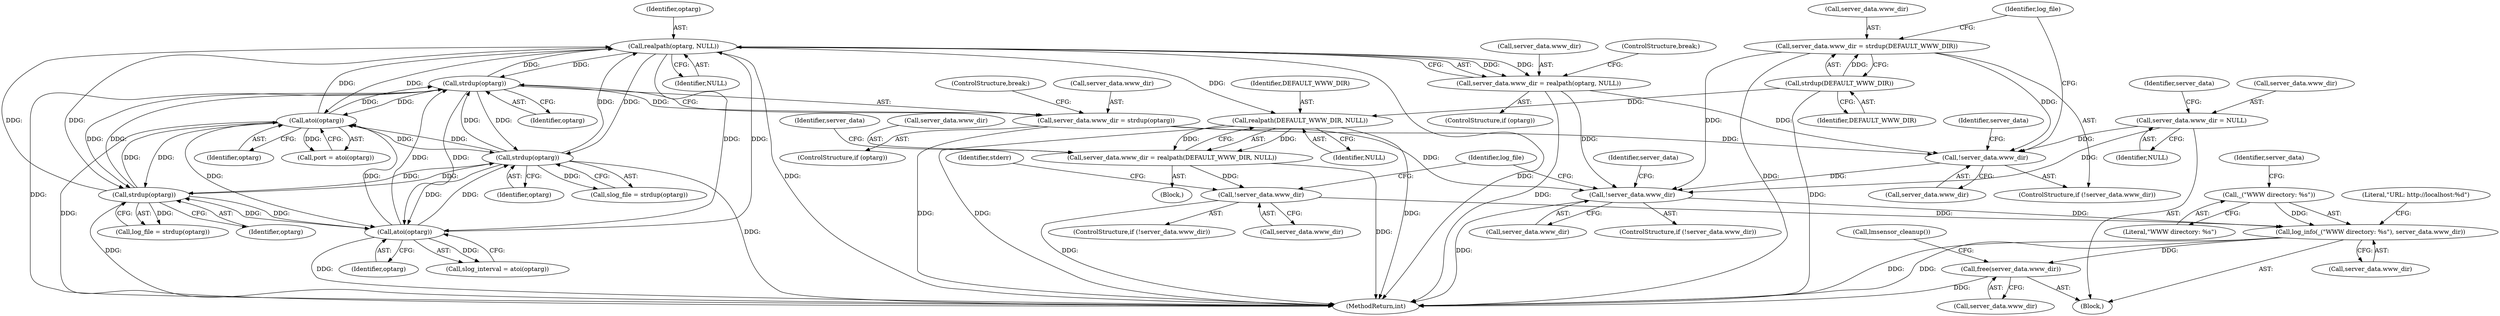 digraph "0_wpitchoune_8b10426dcc0246c1712a99460dd470dcb1cc4d9c_0@API" {
"1000418" [label="(Call,free(server_data.www_dir))"];
"1000334" [label="(Call,log_info(_(\"WWW directory: %s\"), server_data.www_dir))"];
"1000335" [label="(Call,_(\"WWW directory: %s\"))"];
"1000290" [label="(Call,!server_data.www_dir)"];
"1000267" [label="(Call,!server_data.www_dir)"];
"1000174" [label="(Call,server_data.www_dir = strdup(optarg))"];
"1000178" [label="(Call,strdup(optarg))"];
"1000186" [label="(Call,atoi(optarg))"];
"1000229" [label="(Call,strdup(optarg))"];
"1000201" [label="(Call,realpath(optarg, NULL))"];
"1000214" [label="(Call,strdup(optarg))"];
"1000243" [label="(Call,atoi(optarg))"];
"1000197" [label="(Call,server_data.www_dir = realpath(optarg, NULL))"];
"1000127" [label="(Call,server_data.www_dir = NULL)"];
"1000271" [label="(Call,server_data.www_dir = strdup(DEFAULT_WWW_DIR))"];
"1000275" [label="(Call,strdup(DEFAULT_WWW_DIR))"];
"1000303" [label="(Call,!server_data.www_dir)"];
"1000295" [label="(Call,server_data.www_dir = realpath(DEFAULT_WWW_DIR, NULL))"];
"1000299" [label="(Call,realpath(DEFAULT_WWW_DIR, NULL))"];
"1000197" [label="(Call,server_data.www_dir = realpath(optarg, NULL))"];
"1000279" [label="(Identifier,log_file)"];
"1000175" [label="(Call,server_data.www_dir)"];
"1000198" [label="(Call,server_data.www_dir)"];
"1000243" [label="(Call,atoi(optarg))"];
"1000316" [label="(Identifier,log_file)"];
"1000128" [label="(Call,server_data.www_dir)"];
"1000267" [label="(Call,!server_data.www_dir)"];
"1000186" [label="(Call,atoi(optarg))"];
"1000334" [label="(Call,log_info(_(\"WWW directory: %s\"), server_data.www_dir))"];
"1000335" [label="(Call,_(\"WWW directory: %s\"))"];
"1000273" [label="(Identifier,server_data)"];
"1000422" [label="(Call,lmsensor_cleanup())"];
"1000294" [label="(Block,)"];
"1000297" [label="(Identifier,server_data)"];
"1000291" [label="(Call,server_data.www_dir)"];
"1000212" [label="(Call,log_file = strdup(optarg))"];
"1000215" [label="(Identifier,optarg)"];
"1000180" [label="(ControlStructure,break;)"];
"1000303" [label="(Call,!server_data.www_dir)"];
"1000301" [label="(Identifier,NULL)"];
"1000104" [label="(Block,)"];
"1000204" [label="(ControlStructure,break;)"];
"1000295" [label="(Call,server_data.www_dir = realpath(DEFAULT_WWW_DIR, NULL))"];
"1000305" [label="(Identifier,server_data)"];
"1000432" [label="(MethodReturn,int)"];
"1000184" [label="(Call,port = atoi(optarg))"];
"1000418" [label="(Call,free(server_data.www_dir))"];
"1000337" [label="(Call,server_data.www_dir)"];
"1000290" [label="(Call,!server_data.www_dir)"];
"1000271" [label="(Call,server_data.www_dir = strdup(DEFAULT_WWW_DIR))"];
"1000309" [label="(Identifier,stderr)"];
"1000214" [label="(Call,strdup(optarg))"];
"1000135" [label="(Identifier,server_data)"];
"1000289" [label="(ControlStructure,if (!server_data.www_dir))"];
"1000203" [label="(Identifier,NULL)"];
"1000230" [label="(Identifier,optarg)"];
"1000419" [label="(Call,server_data.www_dir)"];
"1000299" [label="(Call,realpath(DEFAULT_WWW_DIR, NULL))"];
"1000178" [label="(Call,strdup(optarg))"];
"1000229" [label="(Call,strdup(optarg))"];
"1000300" [label="(Identifier,DEFAULT_WWW_DIR)"];
"1000266" [label="(ControlStructure,if (!server_data.www_dir))"];
"1000131" [label="(Identifier,NULL)"];
"1000187" [label="(Identifier,optarg)"];
"1000127" [label="(Call,server_data.www_dir = NULL)"];
"1000304" [label="(Call,server_data.www_dir)"];
"1000202" [label="(Identifier,optarg)"];
"1000275" [label="(Call,strdup(DEFAULT_WWW_DIR))"];
"1000241" [label="(Call,slog_interval = atoi(optarg))"];
"1000244" [label="(Identifier,optarg)"];
"1000338" [label="(Identifier,server_data)"];
"1000195" [label="(ControlStructure,if (optarg))"];
"1000201" [label="(Call,realpath(optarg, NULL))"];
"1000268" [label="(Call,server_data.www_dir)"];
"1000179" [label="(Identifier,optarg)"];
"1000272" [label="(Call,server_data.www_dir)"];
"1000174" [label="(Call,server_data.www_dir = strdup(optarg))"];
"1000276" [label="(Identifier,DEFAULT_WWW_DIR)"];
"1000336" [label="(Literal,\"WWW directory: %s\")"];
"1000172" [label="(ControlStructure,if (optarg))"];
"1000302" [label="(ControlStructure,if (!server_data.www_dir))"];
"1000342" [label="(Literal,\"URL: http://localhost:%d\")"];
"1000227" [label="(Call,slog_file = strdup(optarg))"];
"1000296" [label="(Call,server_data.www_dir)"];
"1000418" -> "1000104"  [label="AST: "];
"1000418" -> "1000419"  [label="CFG: "];
"1000419" -> "1000418"  [label="AST: "];
"1000422" -> "1000418"  [label="CFG: "];
"1000418" -> "1000432"  [label="DDG: "];
"1000334" -> "1000418"  [label="DDG: "];
"1000334" -> "1000104"  [label="AST: "];
"1000334" -> "1000337"  [label="CFG: "];
"1000335" -> "1000334"  [label="AST: "];
"1000337" -> "1000334"  [label="AST: "];
"1000342" -> "1000334"  [label="CFG: "];
"1000334" -> "1000432"  [label="DDG: "];
"1000334" -> "1000432"  [label="DDG: "];
"1000335" -> "1000334"  [label="DDG: "];
"1000290" -> "1000334"  [label="DDG: "];
"1000303" -> "1000334"  [label="DDG: "];
"1000335" -> "1000336"  [label="CFG: "];
"1000336" -> "1000335"  [label="AST: "];
"1000338" -> "1000335"  [label="CFG: "];
"1000290" -> "1000289"  [label="AST: "];
"1000290" -> "1000291"  [label="CFG: "];
"1000291" -> "1000290"  [label="AST: "];
"1000297" -> "1000290"  [label="CFG: "];
"1000316" -> "1000290"  [label="CFG: "];
"1000290" -> "1000432"  [label="DDG: "];
"1000267" -> "1000290"  [label="DDG: "];
"1000174" -> "1000290"  [label="DDG: "];
"1000197" -> "1000290"  [label="DDG: "];
"1000127" -> "1000290"  [label="DDG: "];
"1000271" -> "1000290"  [label="DDG: "];
"1000267" -> "1000266"  [label="AST: "];
"1000267" -> "1000268"  [label="CFG: "];
"1000268" -> "1000267"  [label="AST: "];
"1000273" -> "1000267"  [label="CFG: "];
"1000279" -> "1000267"  [label="CFG: "];
"1000174" -> "1000267"  [label="DDG: "];
"1000197" -> "1000267"  [label="DDG: "];
"1000127" -> "1000267"  [label="DDG: "];
"1000271" -> "1000267"  [label="DDG: "];
"1000174" -> "1000172"  [label="AST: "];
"1000174" -> "1000178"  [label="CFG: "];
"1000175" -> "1000174"  [label="AST: "];
"1000178" -> "1000174"  [label="AST: "];
"1000180" -> "1000174"  [label="CFG: "];
"1000174" -> "1000432"  [label="DDG: "];
"1000178" -> "1000174"  [label="DDG: "];
"1000178" -> "1000179"  [label="CFG: "];
"1000179" -> "1000178"  [label="AST: "];
"1000178" -> "1000432"  [label="DDG: "];
"1000186" -> "1000178"  [label="DDG: "];
"1000229" -> "1000178"  [label="DDG: "];
"1000201" -> "1000178"  [label="DDG: "];
"1000214" -> "1000178"  [label="DDG: "];
"1000243" -> "1000178"  [label="DDG: "];
"1000178" -> "1000186"  [label="DDG: "];
"1000178" -> "1000201"  [label="DDG: "];
"1000178" -> "1000214"  [label="DDG: "];
"1000178" -> "1000229"  [label="DDG: "];
"1000178" -> "1000243"  [label="DDG: "];
"1000186" -> "1000184"  [label="AST: "];
"1000186" -> "1000187"  [label="CFG: "];
"1000187" -> "1000186"  [label="AST: "];
"1000184" -> "1000186"  [label="CFG: "];
"1000186" -> "1000432"  [label="DDG: "];
"1000186" -> "1000184"  [label="DDG: "];
"1000229" -> "1000186"  [label="DDG: "];
"1000201" -> "1000186"  [label="DDG: "];
"1000214" -> "1000186"  [label="DDG: "];
"1000243" -> "1000186"  [label="DDG: "];
"1000186" -> "1000201"  [label="DDG: "];
"1000186" -> "1000214"  [label="DDG: "];
"1000186" -> "1000229"  [label="DDG: "];
"1000186" -> "1000243"  [label="DDG: "];
"1000229" -> "1000227"  [label="AST: "];
"1000229" -> "1000230"  [label="CFG: "];
"1000230" -> "1000229"  [label="AST: "];
"1000227" -> "1000229"  [label="CFG: "];
"1000229" -> "1000432"  [label="DDG: "];
"1000229" -> "1000201"  [label="DDG: "];
"1000229" -> "1000214"  [label="DDG: "];
"1000229" -> "1000227"  [label="DDG: "];
"1000201" -> "1000229"  [label="DDG: "];
"1000214" -> "1000229"  [label="DDG: "];
"1000243" -> "1000229"  [label="DDG: "];
"1000229" -> "1000243"  [label="DDG: "];
"1000201" -> "1000197"  [label="AST: "];
"1000201" -> "1000203"  [label="CFG: "];
"1000202" -> "1000201"  [label="AST: "];
"1000203" -> "1000201"  [label="AST: "];
"1000197" -> "1000201"  [label="CFG: "];
"1000201" -> "1000432"  [label="DDG: "];
"1000201" -> "1000432"  [label="DDG: "];
"1000201" -> "1000197"  [label="DDG: "];
"1000201" -> "1000197"  [label="DDG: "];
"1000214" -> "1000201"  [label="DDG: "];
"1000243" -> "1000201"  [label="DDG: "];
"1000201" -> "1000214"  [label="DDG: "];
"1000201" -> "1000243"  [label="DDG: "];
"1000201" -> "1000299"  [label="DDG: "];
"1000214" -> "1000212"  [label="AST: "];
"1000214" -> "1000215"  [label="CFG: "];
"1000215" -> "1000214"  [label="AST: "];
"1000212" -> "1000214"  [label="CFG: "];
"1000214" -> "1000432"  [label="DDG: "];
"1000214" -> "1000212"  [label="DDG: "];
"1000243" -> "1000214"  [label="DDG: "];
"1000214" -> "1000243"  [label="DDG: "];
"1000243" -> "1000241"  [label="AST: "];
"1000243" -> "1000244"  [label="CFG: "];
"1000244" -> "1000243"  [label="AST: "];
"1000241" -> "1000243"  [label="CFG: "];
"1000243" -> "1000432"  [label="DDG: "];
"1000243" -> "1000241"  [label="DDG: "];
"1000197" -> "1000195"  [label="AST: "];
"1000198" -> "1000197"  [label="AST: "];
"1000204" -> "1000197"  [label="CFG: "];
"1000197" -> "1000432"  [label="DDG: "];
"1000127" -> "1000104"  [label="AST: "];
"1000127" -> "1000131"  [label="CFG: "];
"1000128" -> "1000127"  [label="AST: "];
"1000131" -> "1000127"  [label="AST: "];
"1000135" -> "1000127"  [label="CFG: "];
"1000271" -> "1000266"  [label="AST: "];
"1000271" -> "1000275"  [label="CFG: "];
"1000272" -> "1000271"  [label="AST: "];
"1000275" -> "1000271"  [label="AST: "];
"1000279" -> "1000271"  [label="CFG: "];
"1000271" -> "1000432"  [label="DDG: "];
"1000275" -> "1000271"  [label="DDG: "];
"1000275" -> "1000276"  [label="CFG: "];
"1000276" -> "1000275"  [label="AST: "];
"1000275" -> "1000432"  [label="DDG: "];
"1000275" -> "1000299"  [label="DDG: "];
"1000303" -> "1000302"  [label="AST: "];
"1000303" -> "1000304"  [label="CFG: "];
"1000304" -> "1000303"  [label="AST: "];
"1000309" -> "1000303"  [label="CFG: "];
"1000316" -> "1000303"  [label="CFG: "];
"1000303" -> "1000432"  [label="DDG: "];
"1000295" -> "1000303"  [label="DDG: "];
"1000295" -> "1000294"  [label="AST: "];
"1000295" -> "1000299"  [label="CFG: "];
"1000296" -> "1000295"  [label="AST: "];
"1000299" -> "1000295"  [label="AST: "];
"1000305" -> "1000295"  [label="CFG: "];
"1000295" -> "1000432"  [label="DDG: "];
"1000299" -> "1000295"  [label="DDG: "];
"1000299" -> "1000295"  [label="DDG: "];
"1000299" -> "1000301"  [label="CFG: "];
"1000300" -> "1000299"  [label="AST: "];
"1000301" -> "1000299"  [label="AST: "];
"1000299" -> "1000432"  [label="DDG: "];
"1000299" -> "1000432"  [label="DDG: "];
}

